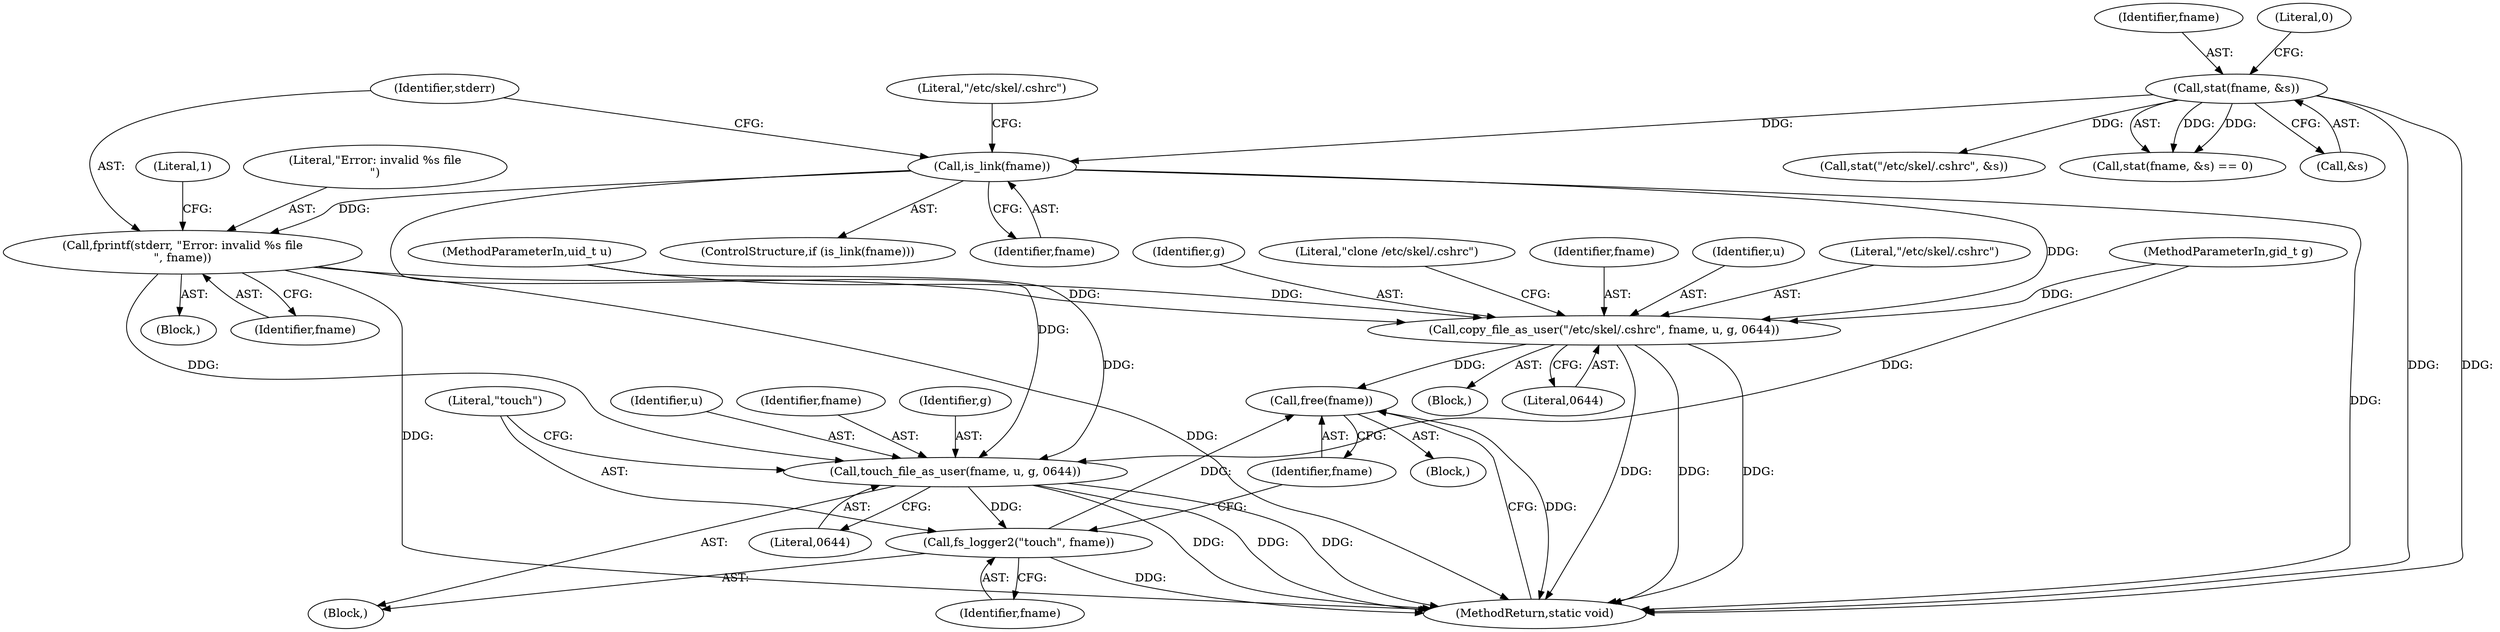 digraph "0_firejail_38d418505e9ee2d326557e5639e8da49c298858f@API" {
"1000224" [label="(Call,fprintf(stderr, \"Error: invalid %s file\n\", fname))"];
"1000221" [label="(Call,is_link(fname))"];
"1000214" [label="(Call,stat(fname, &s))"];
"1000238" [label="(Call,copy_file_as_user(\"/etc/skel/.cshrc\", fname, u, g, 0644))"];
"1000256" [label="(Call,free(fname))"];
"1000248" [label="(Call,touch_file_as_user(fname, u, g, 0644))"];
"1000253" [label="(Call,fs_logger2(\"touch\", fname))"];
"1000242" [label="(Identifier,g)"];
"1000250" [label="(Identifier,u)"];
"1000224" [label="(Call,fprintf(stderr, \"Error: invalid %s file\n\", fname))"];
"1000243" [label="(Literal,0644)"];
"1000220" [label="(ControlStructure,if (is_link(fname)))"];
"1000247" [label="(Block,)"];
"1000221" [label="(Call,is_link(fname))"];
"1000257" [label="(Identifier,fname)"];
"1000232" [label="(Call,stat(\"/etc/skel/.cshrc\", &s))"];
"1000223" [label="(Block,)"];
"1000256" [label="(Call,free(fname))"];
"1000252" [label="(Literal,0644)"];
"1000215" [label="(Identifier,fname)"];
"1000222" [label="(Identifier,fname)"];
"1000249" [label="(Identifier,fname)"];
"1000225" [label="(Identifier,stderr)"];
"1000248" [label="(Call,touch_file_as_user(fname, u, g, 0644))"];
"1000213" [label="(Call,stat(fname, &s) == 0)"];
"1000251" [label="(Identifier,g)"];
"1000214" [label="(Call,stat(fname, &s))"];
"1000216" [label="(Call,&s)"];
"1000308" [label="(MethodReturn,static void)"];
"1000245" [label="(Literal,\"clone /etc/skel/.cshrc\")"];
"1000237" [label="(Block,)"];
"1000229" [label="(Literal,1)"];
"1000240" [label="(Identifier,fname)"];
"1000255" [label="(Identifier,fname)"];
"1000106" [label="(MethodParameterIn,gid_t g)"];
"1000233" [label="(Literal,\"/etc/skel/.cshrc\")"];
"1000241" [label="(Identifier,u)"];
"1000253" [label="(Call,fs_logger2(\"touch\", fname))"];
"1000238" [label="(Call,copy_file_as_user(\"/etc/skel/.cshrc\", fname, u, g, 0644))"];
"1000226" [label="(Literal,\"Error: invalid %s file\n\")"];
"1000218" [label="(Literal,0)"];
"1000105" [label="(MethodParameterIn,uid_t u)"];
"1000199" [label="(Block,)"];
"1000239" [label="(Literal,\"/etc/skel/.cshrc\")"];
"1000227" [label="(Identifier,fname)"];
"1000254" [label="(Literal,\"touch\")"];
"1000224" -> "1000223"  [label="AST: "];
"1000224" -> "1000227"  [label="CFG: "];
"1000225" -> "1000224"  [label="AST: "];
"1000226" -> "1000224"  [label="AST: "];
"1000227" -> "1000224"  [label="AST: "];
"1000229" -> "1000224"  [label="CFG: "];
"1000224" -> "1000308"  [label="DDG: "];
"1000224" -> "1000308"  [label="DDG: "];
"1000221" -> "1000224"  [label="DDG: "];
"1000224" -> "1000238"  [label="DDG: "];
"1000224" -> "1000248"  [label="DDG: "];
"1000221" -> "1000220"  [label="AST: "];
"1000221" -> "1000222"  [label="CFG: "];
"1000222" -> "1000221"  [label="AST: "];
"1000225" -> "1000221"  [label="CFG: "];
"1000233" -> "1000221"  [label="CFG: "];
"1000221" -> "1000308"  [label="DDG: "];
"1000214" -> "1000221"  [label="DDG: "];
"1000221" -> "1000238"  [label="DDG: "];
"1000221" -> "1000248"  [label="DDG: "];
"1000214" -> "1000213"  [label="AST: "];
"1000214" -> "1000216"  [label="CFG: "];
"1000215" -> "1000214"  [label="AST: "];
"1000216" -> "1000214"  [label="AST: "];
"1000218" -> "1000214"  [label="CFG: "];
"1000214" -> "1000308"  [label="DDG: "];
"1000214" -> "1000308"  [label="DDG: "];
"1000214" -> "1000213"  [label="DDG: "];
"1000214" -> "1000213"  [label="DDG: "];
"1000214" -> "1000232"  [label="DDG: "];
"1000238" -> "1000237"  [label="AST: "];
"1000238" -> "1000243"  [label="CFG: "];
"1000239" -> "1000238"  [label="AST: "];
"1000240" -> "1000238"  [label="AST: "];
"1000241" -> "1000238"  [label="AST: "];
"1000242" -> "1000238"  [label="AST: "];
"1000243" -> "1000238"  [label="AST: "];
"1000245" -> "1000238"  [label="CFG: "];
"1000238" -> "1000308"  [label="DDG: "];
"1000238" -> "1000308"  [label="DDG: "];
"1000238" -> "1000308"  [label="DDG: "];
"1000105" -> "1000238"  [label="DDG: "];
"1000106" -> "1000238"  [label="DDG: "];
"1000238" -> "1000256"  [label="DDG: "];
"1000256" -> "1000199"  [label="AST: "];
"1000256" -> "1000257"  [label="CFG: "];
"1000257" -> "1000256"  [label="AST: "];
"1000308" -> "1000256"  [label="CFG: "];
"1000256" -> "1000308"  [label="DDG: "];
"1000253" -> "1000256"  [label="DDG: "];
"1000248" -> "1000247"  [label="AST: "];
"1000248" -> "1000252"  [label="CFG: "];
"1000249" -> "1000248"  [label="AST: "];
"1000250" -> "1000248"  [label="AST: "];
"1000251" -> "1000248"  [label="AST: "];
"1000252" -> "1000248"  [label="AST: "];
"1000254" -> "1000248"  [label="CFG: "];
"1000248" -> "1000308"  [label="DDG: "];
"1000248" -> "1000308"  [label="DDG: "];
"1000248" -> "1000308"  [label="DDG: "];
"1000105" -> "1000248"  [label="DDG: "];
"1000106" -> "1000248"  [label="DDG: "];
"1000248" -> "1000253"  [label="DDG: "];
"1000253" -> "1000247"  [label="AST: "];
"1000253" -> "1000255"  [label="CFG: "];
"1000254" -> "1000253"  [label="AST: "];
"1000255" -> "1000253"  [label="AST: "];
"1000257" -> "1000253"  [label="CFG: "];
"1000253" -> "1000308"  [label="DDG: "];
}
